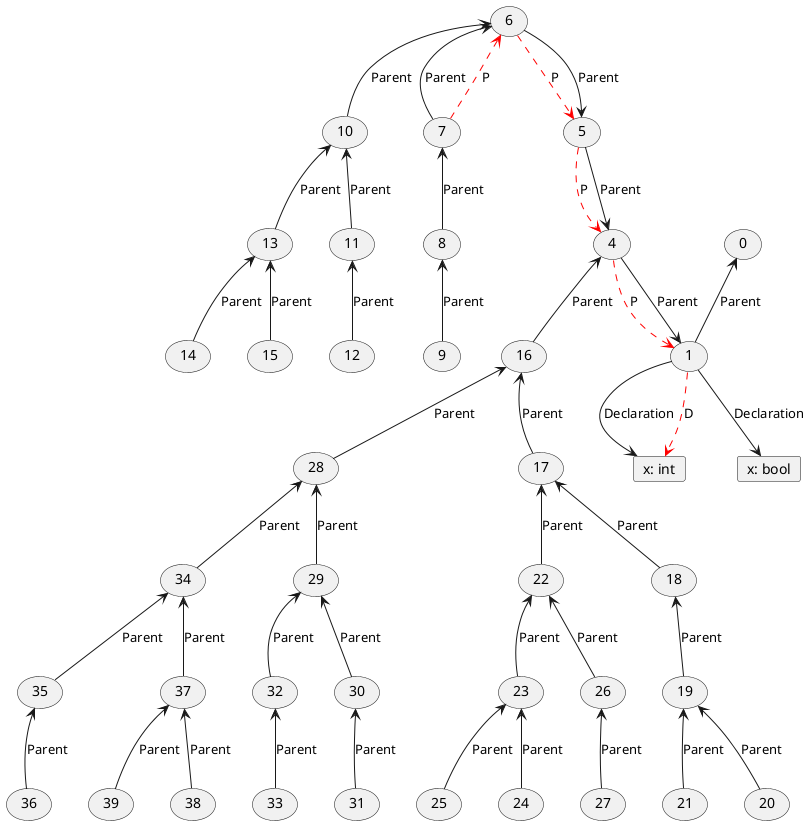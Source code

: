 @startuml "Query1: Scope(7), label_reg=P*D, label_order=D ＜ P, data_eq=x:int"
'skinparam linetype ortho
usecase "9" as scope_9
usecase "6" as scope_6
usecase "7" as scope_7
usecase "12" as scope_12
usecase "27" as scope_27
usecase "19" as scope_19
usecase "28" as scope_28
usecase "25" as scope_25
usecase "31" as scope_31
usecase "37" as scope_37
usecase "18" as scope_18
usecase "13" as scope_13
usecase "14" as scope_14
usecase "24" as scope_24
card "x: int" as scope_2
usecase "4" as scope_4
usecase "21" as scope_21
usecase "39" as scope_39
usecase "22" as scope_22
usecase "17" as scope_17
usecase "29" as scope_29
usecase "26" as scope_26
card "x: bool" as scope_3
usecase "8" as scope_8
usecase "20" as scope_20
usecase "0" as scope_0
usecase "16" as scope_16
usecase "32" as scope_32
usecase "11" as scope_11
usecase "30" as scope_30
usecase "33" as scope_33
usecase "35" as scope_35
usecase "1" as scope_1
usecase "23" as scope_23
usecase "15" as scope_15
usecase "38" as scope_38
usecase "34" as scope_34
usecase "36" as scope_36
usecase "5" as scope_5
usecase "10" as scope_10
scope_9 -u-> scope_8 : Parent
scope_6 -u-> scope_5 : Parent
scope_7 -u-> scope_6 : Parent
scope_12 -u-> scope_11 : Parent
scope_27 -u-> scope_26 : Parent
scope_19 -u-> scope_18 : Parent
scope_28 -u-> scope_16 : Parent
scope_25 -u-> scope_23 : Parent
scope_31 -u-> scope_30 : Parent
scope_37 -u-> scope_34 : Parent
scope_18 -u-> scope_17 : Parent
scope_13 -u-> scope_10 : Parent
scope_14 -u-> scope_13 : Parent
scope_24 -u-> scope_23 : Parent
scope_4 -u-> scope_1 : Parent
scope_21 -u-> scope_19 : Parent
scope_39 -u-> scope_37 : Parent
scope_22 -u-> scope_17 : Parent
scope_17 -u-> scope_16 : Parent
scope_29 -u-> scope_28 : Parent
scope_26 -u-> scope_22 : Parent
scope_8 -u-> scope_7 : Parent
scope_20 -u-> scope_19 : Parent
scope_16 -u-> scope_4 : Parent
scope_32 -u-> scope_29 : Parent
scope_11 -u-> scope_10 : Parent
scope_30 -u-> scope_29 : Parent
scope_33 -u-> scope_32 : Parent
scope_35 -u-> scope_34 : Parent
scope_1 --> scope_2 : Declaration
scope_1 --> scope_3 : Declaration
scope_1 -u-> scope_0 : Parent
scope_23 -u-> scope_22 : Parent
scope_15 -u-> scope_13 : Parent
scope_38 -u-> scope_37 : Parent
scope_34 -u-> scope_28 : Parent
scope_36 -u-> scope_35 : Parent
scope_5 -u-> scope_4 : Parent
scope_10 -u-> scope_6 : Parent


scope_7 --> scope_6 #red;line.dashed : P
scope_6 --> scope_5 #red;line.dashed : P
scope_5 --> scope_4 #red;line.dashed : P
scope_4 --> scope_1 #red;line.dashed : P
scope_1 --> scope_2 #red;line.dashed : D
@enduml